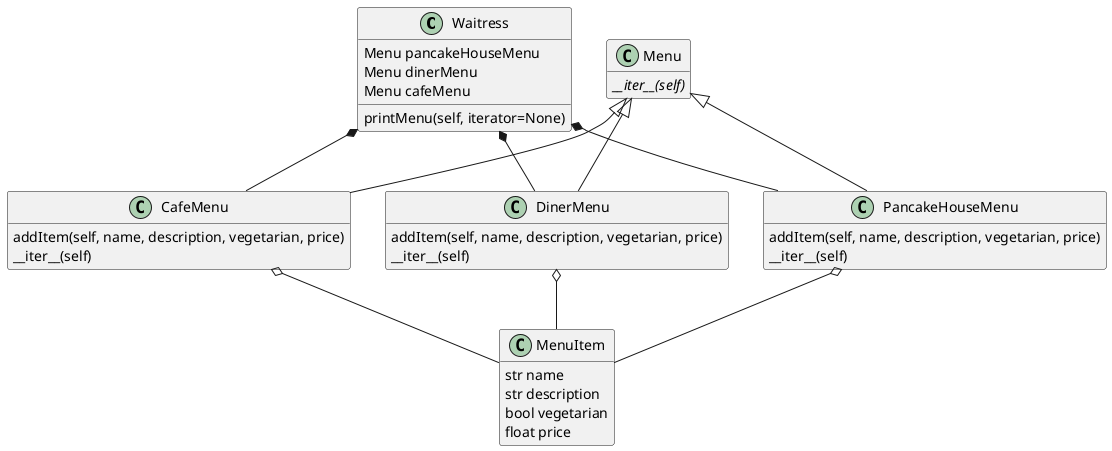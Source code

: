 @startuml IteratorPattern

hide empty members

class Waitress{
    Menu pancakeHouseMenu
    Menu dinerMenu
    Menu cafeMenu
    printMenu(self, iterator=None)
}

class Menu{
    {abstract} __iter__(self)
}

class CafeMenu{
    addItem(self, name, description, vegetarian, price)
    __iter__(self)
}

class DinerMenu{
    addItem(self, name, description, vegetarian, price)
    __iter__(self)
}

class PancakeHouseMenu{
    addItem(self, name, description, vegetarian, price)
    __iter__(self)
}

class MenuItem{
    str name
    str description
    bool vegetarian
    float price
}

Menu <|-- CafeMenu
Menu <|-- DinerMenu
Menu <|-- PancakeHouseMenu

Waitress *-- CafeMenu
Waitress *-- DinerMenu
Waitress *-- PancakeHouseMenu

CafeMenu o-- MenuItem
DinerMenu o-- MenuItem
PancakeHouseMenu o-- MenuItem

@enduml